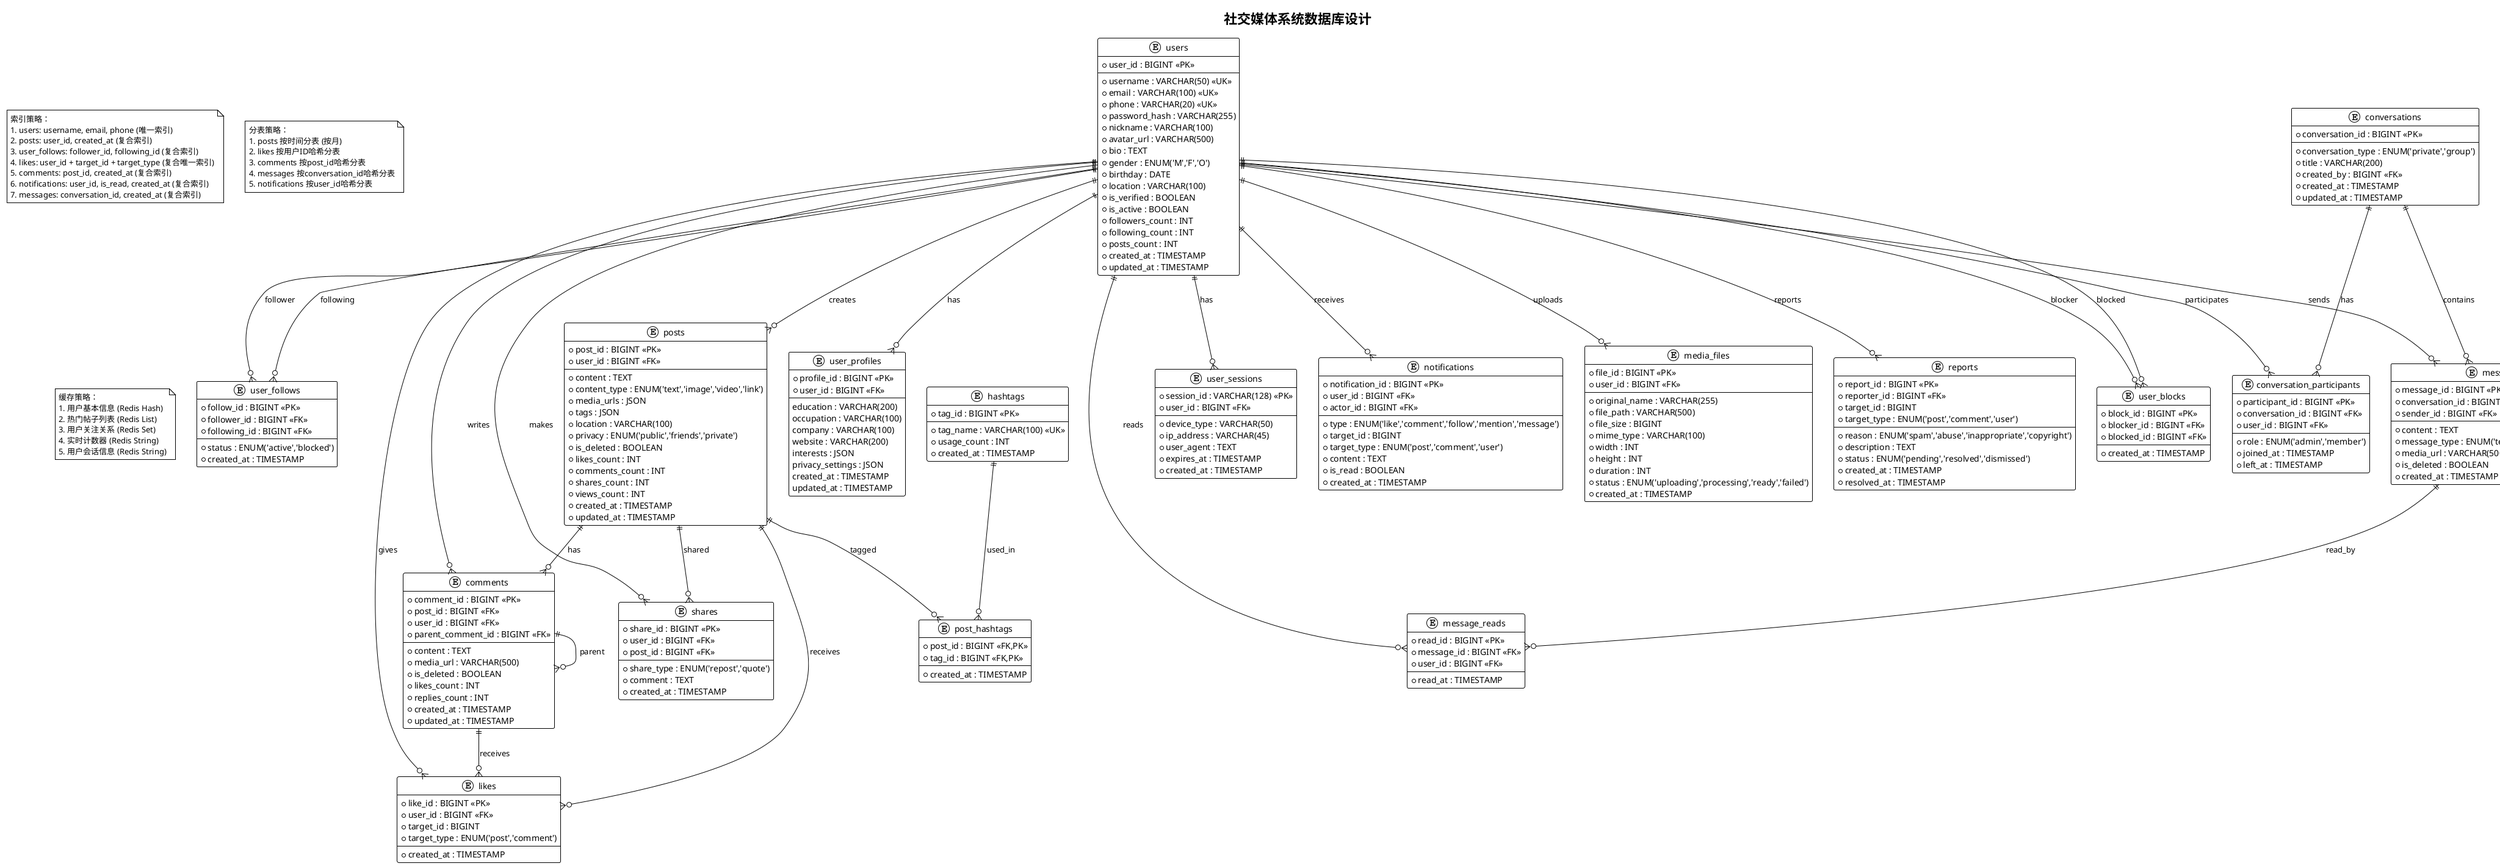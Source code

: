 @startuml
!theme plain
title 社交媒体系统数据库设计

' 用户相关表
entity "users" {
    * user_id : BIGINT <<PK>>
    --
    * username : VARCHAR(50) <<UK>>
    * email : VARCHAR(100) <<UK>>
    * phone : VARCHAR(20) <<UK>>
    * password_hash : VARCHAR(255)
    * nickname : VARCHAR(100)
    * avatar_url : VARCHAR(500)
    * bio : TEXT
    * gender : ENUM('M','F','O')
    * birthday : DATE
    * location : VARCHAR(100)
    * is_verified : BOOLEAN
    * is_active : BOOLEAN
    * followers_count : INT
    * following_count : INT
    * posts_count : INT
    * created_at : TIMESTAMP
    * updated_at : TIMESTAMP
}

entity "user_profiles" {
    * profile_id : BIGINT <<PK>>
    * user_id : BIGINT <<FK>>
    --
    education : VARCHAR(200)
    occupation : VARCHAR(100)
    company : VARCHAR(100)
    website : VARCHAR(200)
    interests : JSON
    privacy_settings : JSON
    created_at : TIMESTAMP
    updated_at : TIMESTAMP
}

entity "user_sessions" {
    * session_id : VARCHAR(128) <<PK>>
    * user_id : BIGINT <<FK>>
    --
    * device_type : VARCHAR(50)
    * ip_address : VARCHAR(45)
    * user_agent : TEXT
    * expires_at : TIMESTAMP
    * created_at : TIMESTAMP
}

' 关注关系表
entity "user_follows" {
    * follow_id : BIGINT <<PK>>
    * follower_id : BIGINT <<FK>>
    * following_id : BIGINT <<FK>>
    --
    * status : ENUM('active','blocked')
    * created_at : TIMESTAMP
}

' 内容相关表
entity "posts" {
    * post_id : BIGINT <<PK>>
    * user_id : BIGINT <<FK>>
    --
    * content : TEXT
    * content_type : ENUM('text','image','video','link')
    * media_urls : JSON
    * tags : JSON
    * location : VARCHAR(100)
    * privacy : ENUM('public','friends','private')
    * is_deleted : BOOLEAN
    * likes_count : INT
    * comments_count : INT
    * shares_count : INT
    * views_count : INT
    * created_at : TIMESTAMP
    * updated_at : TIMESTAMP
}

entity "comments" {
    * comment_id : BIGINT <<PK>>
    * post_id : BIGINT <<FK>>
    * user_id : BIGINT <<FK>>
    * parent_comment_id : BIGINT <<FK>>
    --
    * content : TEXT
    * media_url : VARCHAR(500)
    * is_deleted : BOOLEAN
    * likes_count : INT
    * replies_count : INT
    * created_at : TIMESTAMP
    * updated_at : TIMESTAMP
}

entity "likes" {
    * like_id : BIGINT <<PK>>
    * user_id : BIGINT <<FK>>
    * target_id : BIGINT
    * target_type : ENUM('post','comment')
    --
    * created_at : TIMESTAMP
}

entity "shares" {
    * share_id : BIGINT <<PK>>
    * user_id : BIGINT <<FK>>
    * post_id : BIGINT <<FK>>
    --
    * share_type : ENUM('repost','quote')
    * comment : TEXT
    * created_at : TIMESTAMP
}

' 消息相关表
entity "conversations" {
    * conversation_id : BIGINT <<PK>>
    --
    * conversation_type : ENUM('private','group')
    * title : VARCHAR(200)
    * created_by : BIGINT <<FK>>
    * created_at : TIMESTAMP
    * updated_at : TIMESTAMP
}

entity "conversation_participants" {
    * participant_id : BIGINT <<PK>>
    * conversation_id : BIGINT <<FK>>
    * user_id : BIGINT <<FK>>
    --
    * role : ENUM('admin','member')
    * joined_at : TIMESTAMP
    * left_at : TIMESTAMP
}

entity "messages" {
    * message_id : BIGINT <<PK>>
    * conversation_id : BIGINT <<FK>>
    * sender_id : BIGINT <<FK>>
    --
    * content : TEXT
    * message_type : ENUM('text','image','video','file')
    * media_url : VARCHAR(500)
    * is_deleted : BOOLEAN
    * created_at : TIMESTAMP
}

entity "message_reads" {
    * read_id : BIGINT <<PK>>
    * message_id : BIGINT <<FK>>
    * user_id : BIGINT <<FK>>
    --
    * read_at : TIMESTAMP
}

' 通知相关表
entity "notifications" {
    * notification_id : BIGINT <<PK>>
    * user_id : BIGINT <<FK>>
    * actor_id : BIGINT <<FK>>
    --
    * type : ENUM('like','comment','follow','mention','message')
    * target_id : BIGINT
    * target_type : ENUM('post','comment','user')
    * content : TEXT
    * is_read : BOOLEAN
    * created_at : TIMESTAMP
}

' 媒体文件表
entity "media_files" {
    * file_id : BIGINT <<PK>>
    * user_id : BIGINT <<FK>>
    --
    * original_name : VARCHAR(255)
    * file_path : VARCHAR(500)
    * file_size : BIGINT
    * mime_type : VARCHAR(100)
    * width : INT
    * height : INT
    * duration : INT
    * status : ENUM('uploading','processing','ready','failed')
    * created_at : TIMESTAMP
}

' 标签相关表
entity "hashtags" {
    * tag_id : BIGINT <<PK>>
    --
    * tag_name : VARCHAR(100) <<UK>>
    * usage_count : INT
    * created_at : TIMESTAMP
}

entity "post_hashtags" {
    * post_id : BIGINT <<FK,PK>>
    * tag_id : BIGINT <<FK,PK>>
    --
    * created_at : TIMESTAMP
}

' 举报和审核表
entity "reports" {
    * report_id : BIGINT <<PK>>
    * reporter_id : BIGINT <<FK>>
    * target_id : BIGINT
    * target_type : ENUM('post','comment','user')
    --
    * reason : ENUM('spam','abuse','inappropriate','copyright')
    * description : TEXT
    * status : ENUM('pending','resolved','dismissed')
    * created_at : TIMESTAMP
    * resolved_at : TIMESTAMP
}

' 用户黑名单表
entity "user_blocks" {
    * block_id : BIGINT <<PK>>
    * blocker_id : BIGINT <<FK>>
    * blocked_id : BIGINT <<FK>>
    --
    * created_at : TIMESTAMP
}

' 关系定义
users ||--o{ user_profiles : "has"
users ||--o{ user_sessions : "has"
users ||--o{ posts : "creates"
users ||--o{ comments : "writes"
users ||--o{ likes : "gives"
users ||--o{ shares : "makes"
users ||--o{ notifications : "receives"
users ||--o{ media_files : "uploads"
users ||--o{ reports : "reports"

users ||--o{ user_follows : "follower"
users ||--o{ user_follows : "following"
users ||--o{ user_blocks : "blocker"
users ||--o{ user_blocks : "blocked"

posts ||--o{ comments : "has"
posts ||--o{ likes : "receives"
posts ||--o{ shares : "shared"
posts ||--o{ post_hashtags : "tagged"

comments ||--o{ comments : "parent"
comments ||--o{ likes : "receives"

hashtags ||--o{ post_hashtags : "used_in"

conversations ||--o{ conversation_participants : "has"
conversations ||--o{ messages : "contains"
users ||--o{ conversation_participants : "participates"
users ||--o{ messages : "sends"
messages ||--o{ message_reads : "read_by"
users ||--o{ message_reads : "reads"

note as N1
    索引策略：
    1. users: username, email, phone (唯一索引)
    2. posts: user_id, created_at (复合索引)
    3. user_follows: follower_id, following_id (复合索引)
    4. likes: user_id + target_id + target_type (复合唯一索引)
    5. comments: post_id, created_at (复合索引)
    6. notifications: user_id, is_read, created_at (复合索引)
    7. messages: conversation_id, created_at (复合索引)
end note

note as N2
    分表策略：
    1. posts 按时间分表 (按月)
    2. likes 按用户ID哈希分表
    3. comments 按post_id哈希分表
    4. messages 按conversation_id哈希分表
    5. notifications 按user_id哈希分表
end note

note as N3
    缓存策略：
    1. 用户基本信息 (Redis Hash)
    2. 热门帖子列表 (Redis List)
    3. 用户关注关系 (Redis Set)
    4. 实时计数器 (Redis String)
    5. 用户会话信息 (Redis String)
end note

@enduml 